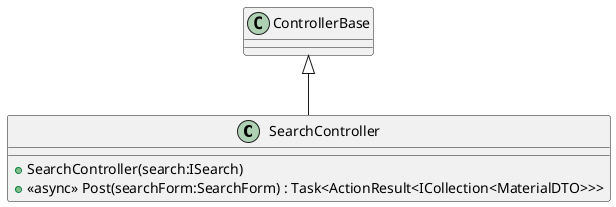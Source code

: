 @startuml
class SearchController {
    + SearchController(search:ISearch)
    + <<async>> Post(searchForm:SearchForm) : Task<ActionResult<ICollection<MaterialDTO>>>
}
ControllerBase <|-- SearchController
@enduml
